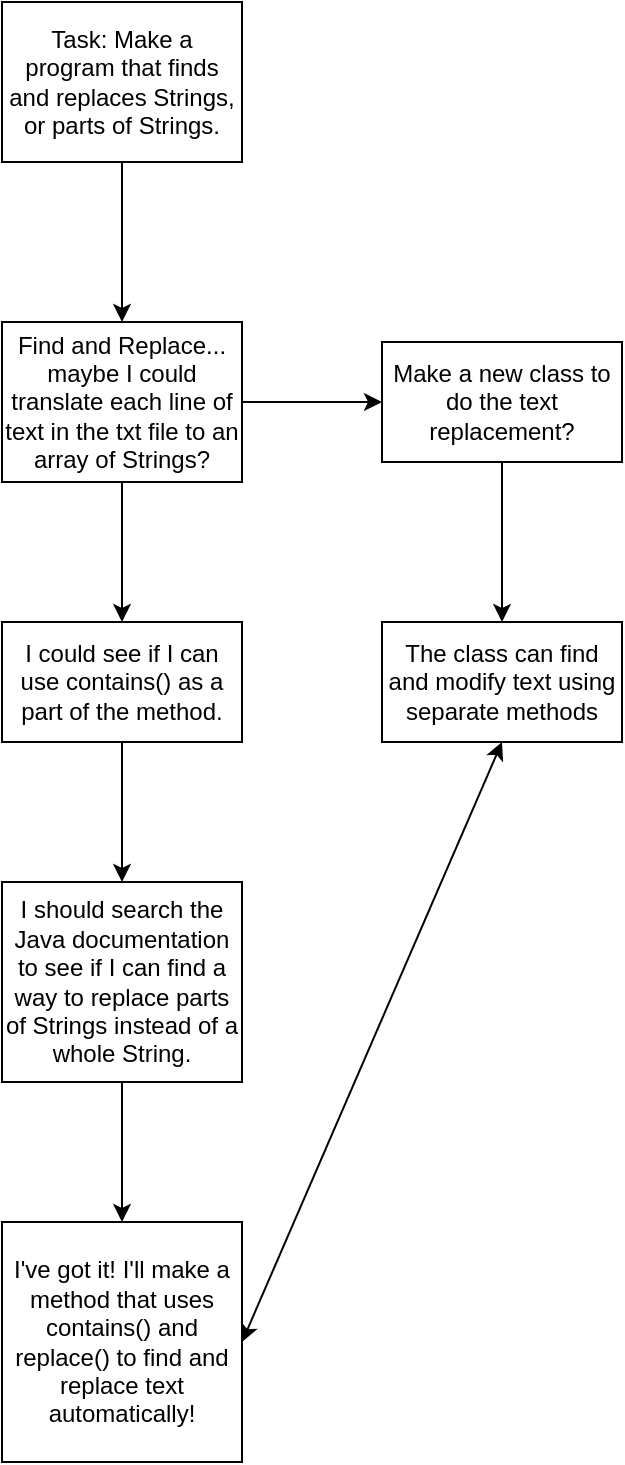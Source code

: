 <mxfile version="28.2.1">
  <diagram name="Page-1" id="Mb4s3xVmYTCWHrHRpQft">
    <mxGraphModel dx="778" dy="468" grid="1" gridSize="10" guides="1" tooltips="1" connect="1" arrows="1" fold="1" page="1" pageScale="1" pageWidth="850" pageHeight="1100" math="0" shadow="0">
      <root>
        <mxCell id="0" />
        <mxCell id="1" parent="0" />
        <mxCell id="-FaFWpSPWc-dFQvdSVeF-1" value="Task: Make a program that finds and replaces Strings, or parts of Strings." style="rounded=0;whiteSpace=wrap;html=1;" vertex="1" parent="1">
          <mxGeometry x="360" y="240" width="120" height="80" as="geometry" />
        </mxCell>
        <mxCell id="-FaFWpSPWc-dFQvdSVeF-2" value="Find and Replace... maybe I could translate each line of text in the txt file to an array of Strings?" style="rounded=0;whiteSpace=wrap;html=1;" vertex="1" parent="1">
          <mxGeometry x="360" y="400" width="120" height="80" as="geometry" />
        </mxCell>
        <mxCell id="-FaFWpSPWc-dFQvdSVeF-3" value="" style="endArrow=classic;html=1;rounded=0;exitX=0.5;exitY=1;exitDx=0;exitDy=0;entryX=0.5;entryY=0;entryDx=0;entryDy=0;" edge="1" parent="1" source="-FaFWpSPWc-dFQvdSVeF-1" target="-FaFWpSPWc-dFQvdSVeF-2">
          <mxGeometry width="50" height="50" relative="1" as="geometry">
            <mxPoint x="410" y="450" as="sourcePoint" />
            <mxPoint x="460" y="400" as="targetPoint" />
          </mxGeometry>
        </mxCell>
        <mxCell id="-FaFWpSPWc-dFQvdSVeF-4" value="I could see if I can use contains() as a part of the method." style="rounded=0;whiteSpace=wrap;html=1;" vertex="1" parent="1">
          <mxGeometry x="360" y="550" width="120" height="60" as="geometry" />
        </mxCell>
        <mxCell id="-FaFWpSPWc-dFQvdSVeF-5" value="Make a new class to do the text replacement?" style="rounded=0;whiteSpace=wrap;html=1;" vertex="1" parent="1">
          <mxGeometry x="550" y="410" width="120" height="60" as="geometry" />
        </mxCell>
        <mxCell id="-FaFWpSPWc-dFQvdSVeF-6" value="" style="endArrow=classic;html=1;rounded=0;exitX=1;exitY=0.5;exitDx=0;exitDy=0;entryX=0;entryY=0.5;entryDx=0;entryDy=0;" edge="1" parent="1" source="-FaFWpSPWc-dFQvdSVeF-2" target="-FaFWpSPWc-dFQvdSVeF-5">
          <mxGeometry width="50" height="50" relative="1" as="geometry">
            <mxPoint x="410" y="450" as="sourcePoint" />
            <mxPoint x="460" y="400" as="targetPoint" />
          </mxGeometry>
        </mxCell>
        <mxCell id="-FaFWpSPWc-dFQvdSVeF-7" value="" style="endArrow=classic;html=1;rounded=0;exitX=0.5;exitY=1;exitDx=0;exitDy=0;entryX=0.5;entryY=0;entryDx=0;entryDy=0;" edge="1" parent="1" source="-FaFWpSPWc-dFQvdSVeF-2" target="-FaFWpSPWc-dFQvdSVeF-4">
          <mxGeometry width="50" height="50" relative="1" as="geometry">
            <mxPoint x="410" y="450" as="sourcePoint" />
            <mxPoint x="460" y="400" as="targetPoint" />
          </mxGeometry>
        </mxCell>
        <mxCell id="-FaFWpSPWc-dFQvdSVeF-8" value="I should search the Java documentation to see if I can find a way to replace parts of Strings instead of a whole String." style="rounded=0;whiteSpace=wrap;html=1;" vertex="1" parent="1">
          <mxGeometry x="360" y="680" width="120" height="100" as="geometry" />
        </mxCell>
        <mxCell id="-FaFWpSPWc-dFQvdSVeF-9" value="I&#39;ve got it! I&#39;ll make a method that uses contains() and replace() to find and replace text automatically!" style="rounded=0;whiteSpace=wrap;html=1;" vertex="1" parent="1">
          <mxGeometry x="360" y="850" width="120" height="120" as="geometry" />
        </mxCell>
        <mxCell id="-FaFWpSPWc-dFQvdSVeF-10" value="" style="endArrow=classic;html=1;rounded=0;exitX=0.5;exitY=1;exitDx=0;exitDy=0;entryX=0.5;entryY=0;entryDx=0;entryDy=0;" edge="1" parent="1" source="-FaFWpSPWc-dFQvdSVeF-4" target="-FaFWpSPWc-dFQvdSVeF-8">
          <mxGeometry width="50" height="50" relative="1" as="geometry">
            <mxPoint x="410" y="710" as="sourcePoint" />
            <mxPoint x="460" y="660" as="targetPoint" />
          </mxGeometry>
        </mxCell>
        <mxCell id="-FaFWpSPWc-dFQvdSVeF-11" value="" style="endArrow=classic;html=1;rounded=0;exitX=0.5;exitY=1;exitDx=0;exitDy=0;" edge="1" parent="1" source="-FaFWpSPWc-dFQvdSVeF-8" target="-FaFWpSPWc-dFQvdSVeF-9">
          <mxGeometry width="50" height="50" relative="1" as="geometry">
            <mxPoint x="410" y="710" as="sourcePoint" />
            <mxPoint x="460" y="660" as="targetPoint" />
          </mxGeometry>
        </mxCell>
        <mxCell id="-FaFWpSPWc-dFQvdSVeF-12" value="The class can find and modify text using separate methods" style="rounded=0;whiteSpace=wrap;html=1;" vertex="1" parent="1">
          <mxGeometry x="550" y="550" width="120" height="60" as="geometry" />
        </mxCell>
        <mxCell id="-FaFWpSPWc-dFQvdSVeF-13" value="" style="endArrow=classic;startArrow=classic;html=1;rounded=0;entryX=0.5;entryY=1;entryDx=0;entryDy=0;exitX=1;exitY=0.5;exitDx=0;exitDy=0;" edge="1" parent="1" source="-FaFWpSPWc-dFQvdSVeF-9" target="-FaFWpSPWc-dFQvdSVeF-12">
          <mxGeometry width="50" height="50" relative="1" as="geometry">
            <mxPoint x="410" y="610" as="sourcePoint" />
            <mxPoint x="460" y="560" as="targetPoint" />
          </mxGeometry>
        </mxCell>
        <mxCell id="-FaFWpSPWc-dFQvdSVeF-14" value="" style="endArrow=classic;html=1;rounded=0;exitX=0.5;exitY=1;exitDx=0;exitDy=0;entryX=0.5;entryY=0;entryDx=0;entryDy=0;" edge="1" parent="1" source="-FaFWpSPWc-dFQvdSVeF-5" target="-FaFWpSPWc-dFQvdSVeF-12">
          <mxGeometry width="50" height="50" relative="1" as="geometry">
            <mxPoint x="410" y="520" as="sourcePoint" />
            <mxPoint x="460" y="470" as="targetPoint" />
          </mxGeometry>
        </mxCell>
      </root>
    </mxGraphModel>
  </diagram>
</mxfile>
